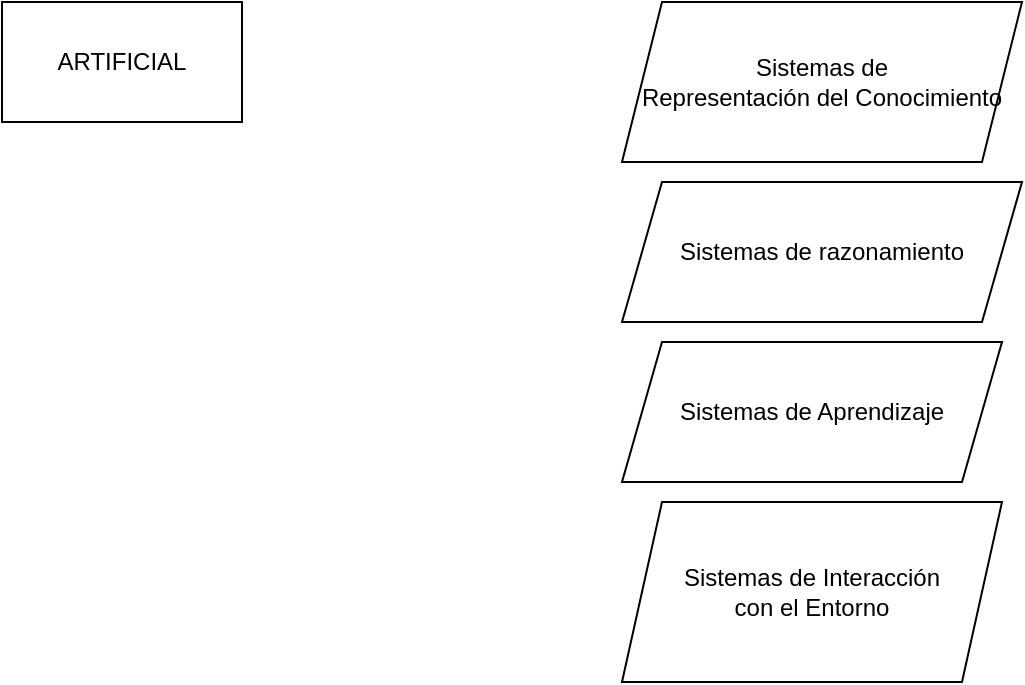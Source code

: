 <mxfile version="14.8.5" type="github">
  <diagram id="p7oysk6ndTNmlZGjdjdw" name="Page-1">
    <mxGraphModel dx="1219" dy="696" grid="1" gridSize="10" guides="1" tooltips="1" connect="1" arrows="1" fold="1" page="1" pageScale="1" pageWidth="827" pageHeight="1169" math="0" shadow="0">
      <root>
        <mxCell id="0" />
        <mxCell id="1" parent="0" />
        <mxCell id="ecHuSdsquGclo5wVPDqu-1" value="ARTIFICIAL" style="rounded=0;whiteSpace=wrap;html=1;" parent="1" vertex="1">
          <mxGeometry x="80" y="80" width="120" height="60" as="geometry" />
        </mxCell>
        <mxCell id="ecHuSdsquGclo5wVPDqu-2" value="&lt;div&gt;Sistemas de &lt;br&gt;&lt;/div&gt;&lt;div&gt;Representación del Conocimiento&lt;/div&gt;" style="shape=parallelogram;perimeter=parallelogramPerimeter;whiteSpace=wrap;html=1;fixedSize=1;" parent="1" vertex="1">
          <mxGeometry x="390" y="80" width="200" height="80" as="geometry" />
        </mxCell>
        <mxCell id="ecHuSdsquGclo5wVPDqu-3" value="Sistemas de razonamiento" style="shape=parallelogram;perimeter=parallelogramPerimeter;whiteSpace=wrap;html=1;fixedSize=1;" parent="1" vertex="1">
          <mxGeometry x="390" y="170" width="200" height="70" as="geometry" />
        </mxCell>
        <mxCell id="F7p95SuBvXbChNVBSlAI-1" value="Sistemas de Aprendizaje" style="shape=parallelogram;perimeter=parallelogramPerimeter;whiteSpace=wrap;html=1;fixedSize=1;" vertex="1" parent="1">
          <mxGeometry x="390" y="250" width="190" height="70" as="geometry" />
        </mxCell>
        <mxCell id="F7p95SuBvXbChNVBSlAI-2" value="&lt;div&gt;Sistemas de Interacción&lt;/div&gt;&lt;div&gt; con el Entorno&lt;/div&gt;" style="shape=parallelogram;perimeter=parallelogramPerimeter;whiteSpace=wrap;html=1;fixedSize=1;" vertex="1" parent="1">
          <mxGeometry x="390" y="330" width="190" height="90" as="geometry" />
        </mxCell>
      </root>
    </mxGraphModel>
  </diagram>
</mxfile>
